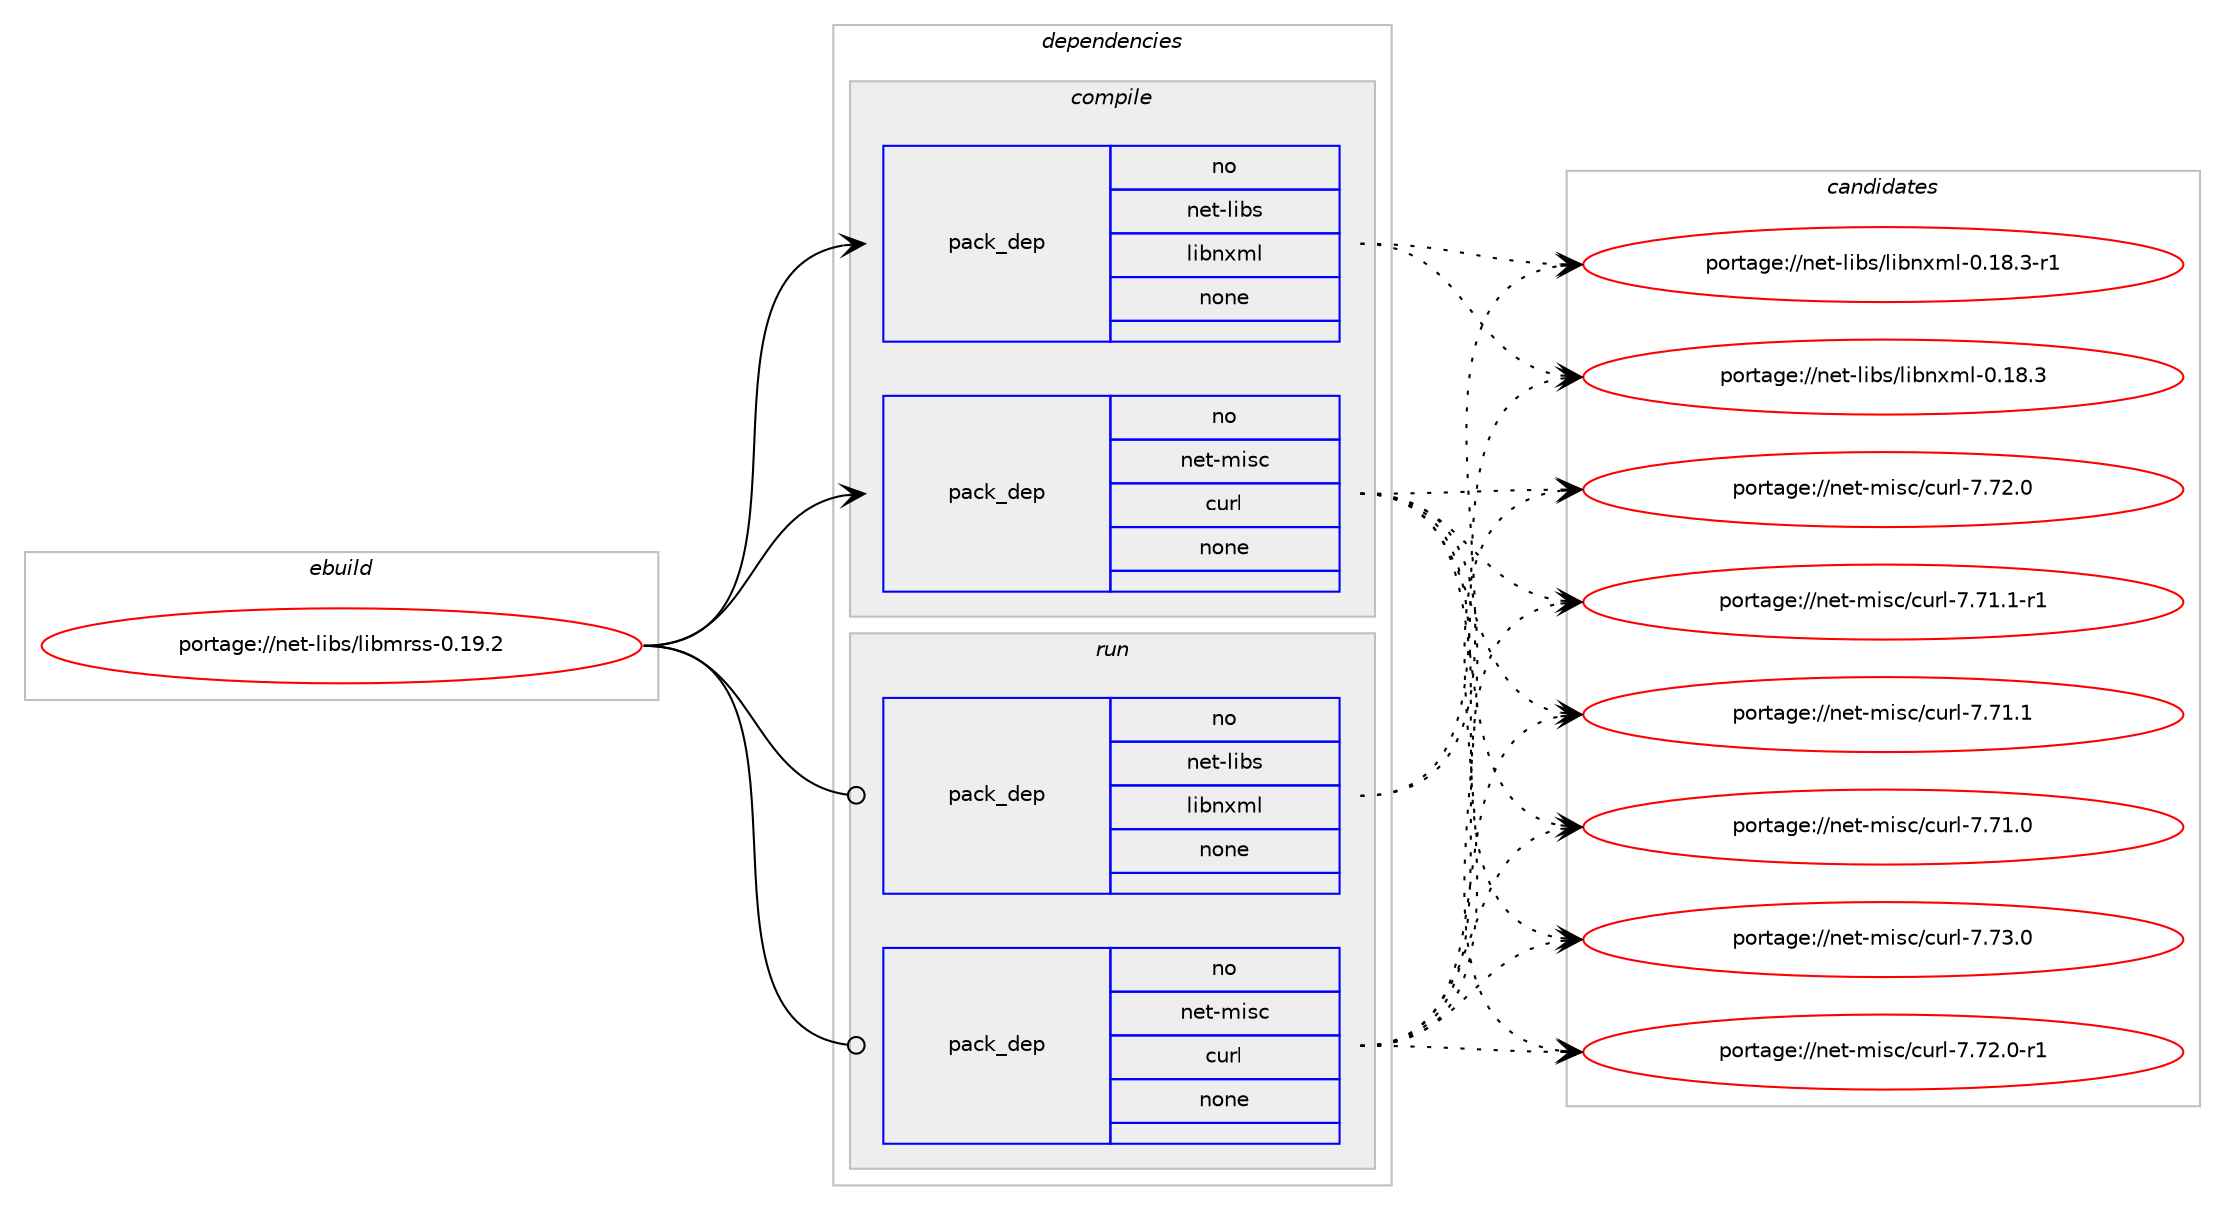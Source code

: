 digraph prolog {

# *************
# Graph options
# *************

newrank=true;
concentrate=true;
compound=true;
graph [rankdir=LR,fontname=Helvetica,fontsize=10,ranksep=1.5];#, ranksep=2.5, nodesep=0.2];
edge  [arrowhead=vee];
node  [fontname=Helvetica,fontsize=10];

# **********
# The ebuild
# **********

subgraph cluster_leftcol {
color=gray;
rank=same;
label=<<i>ebuild</i>>;
id [label="portage://net-libs/libmrss-0.19.2", color=red, width=4, href="../net-libs/libmrss-0.19.2.svg"];
}

# ****************
# The dependencies
# ****************

subgraph cluster_midcol {
color=gray;
label=<<i>dependencies</i>>;
subgraph cluster_compile {
fillcolor="#eeeeee";
style=filled;
label=<<i>compile</i>>;
subgraph pack3043 {
dependency3706 [label=<<TABLE BORDER="0" CELLBORDER="1" CELLSPACING="0" CELLPADDING="4" WIDTH="220"><TR><TD ROWSPAN="6" CELLPADDING="30">pack_dep</TD></TR><TR><TD WIDTH="110">no</TD></TR><TR><TD>net-libs</TD></TR><TR><TD>libnxml</TD></TR><TR><TD>none</TD></TR><TR><TD></TD></TR></TABLE>>, shape=none, color=blue];
}
id:e -> dependency3706:w [weight=20,style="solid",arrowhead="vee"];
subgraph pack3044 {
dependency3707 [label=<<TABLE BORDER="0" CELLBORDER="1" CELLSPACING="0" CELLPADDING="4" WIDTH="220"><TR><TD ROWSPAN="6" CELLPADDING="30">pack_dep</TD></TR><TR><TD WIDTH="110">no</TD></TR><TR><TD>net-misc</TD></TR><TR><TD>curl</TD></TR><TR><TD>none</TD></TR><TR><TD></TD></TR></TABLE>>, shape=none, color=blue];
}
id:e -> dependency3707:w [weight=20,style="solid",arrowhead="vee"];
}
subgraph cluster_compileandrun {
fillcolor="#eeeeee";
style=filled;
label=<<i>compile and run</i>>;
}
subgraph cluster_run {
fillcolor="#eeeeee";
style=filled;
label=<<i>run</i>>;
subgraph pack3045 {
dependency3708 [label=<<TABLE BORDER="0" CELLBORDER="1" CELLSPACING="0" CELLPADDING="4" WIDTH="220"><TR><TD ROWSPAN="6" CELLPADDING="30">pack_dep</TD></TR><TR><TD WIDTH="110">no</TD></TR><TR><TD>net-libs</TD></TR><TR><TD>libnxml</TD></TR><TR><TD>none</TD></TR><TR><TD></TD></TR></TABLE>>, shape=none, color=blue];
}
id:e -> dependency3708:w [weight=20,style="solid",arrowhead="odot"];
subgraph pack3046 {
dependency3709 [label=<<TABLE BORDER="0" CELLBORDER="1" CELLSPACING="0" CELLPADDING="4" WIDTH="220"><TR><TD ROWSPAN="6" CELLPADDING="30">pack_dep</TD></TR><TR><TD WIDTH="110">no</TD></TR><TR><TD>net-misc</TD></TR><TR><TD>curl</TD></TR><TR><TD>none</TD></TR><TR><TD></TD></TR></TABLE>>, shape=none, color=blue];
}
id:e -> dependency3709:w [weight=20,style="solid",arrowhead="odot"];
}
}

# **************
# The candidates
# **************

subgraph cluster_choices {
rank=same;
color=gray;
label=<<i>candidates</i>>;

subgraph choice3043 {
color=black;
nodesep=1;
choice11010111645108105981154710810598110120109108454846495646514511449 [label="portage://net-libs/libnxml-0.18.3-r1", color=red, width=4,href="../net-libs/libnxml-0.18.3-r1.svg"];
choice1101011164510810598115471081059811012010910845484649564651 [label="portage://net-libs/libnxml-0.18.3", color=red, width=4,href="../net-libs/libnxml-0.18.3.svg"];
dependency3706:e -> choice11010111645108105981154710810598110120109108454846495646514511449:w [style=dotted,weight="100"];
dependency3706:e -> choice1101011164510810598115471081059811012010910845484649564651:w [style=dotted,weight="100"];
}
subgraph choice3044 {
color=black;
nodesep=1;
choice1101011164510910511599479911711410845554655514648 [label="portage://net-misc/curl-7.73.0", color=red, width=4,href="../net-misc/curl-7.73.0.svg"];
choice11010111645109105115994799117114108455546555046484511449 [label="portage://net-misc/curl-7.72.0-r1", color=red, width=4,href="../net-misc/curl-7.72.0-r1.svg"];
choice1101011164510910511599479911711410845554655504648 [label="portage://net-misc/curl-7.72.0", color=red, width=4,href="../net-misc/curl-7.72.0.svg"];
choice11010111645109105115994799117114108455546554946494511449 [label="portage://net-misc/curl-7.71.1-r1", color=red, width=4,href="../net-misc/curl-7.71.1-r1.svg"];
choice1101011164510910511599479911711410845554655494649 [label="portage://net-misc/curl-7.71.1", color=red, width=4,href="../net-misc/curl-7.71.1.svg"];
choice1101011164510910511599479911711410845554655494648 [label="portage://net-misc/curl-7.71.0", color=red, width=4,href="../net-misc/curl-7.71.0.svg"];
dependency3707:e -> choice1101011164510910511599479911711410845554655514648:w [style=dotted,weight="100"];
dependency3707:e -> choice11010111645109105115994799117114108455546555046484511449:w [style=dotted,weight="100"];
dependency3707:e -> choice1101011164510910511599479911711410845554655504648:w [style=dotted,weight="100"];
dependency3707:e -> choice11010111645109105115994799117114108455546554946494511449:w [style=dotted,weight="100"];
dependency3707:e -> choice1101011164510910511599479911711410845554655494649:w [style=dotted,weight="100"];
dependency3707:e -> choice1101011164510910511599479911711410845554655494648:w [style=dotted,weight="100"];
}
subgraph choice3045 {
color=black;
nodesep=1;
choice11010111645108105981154710810598110120109108454846495646514511449 [label="portage://net-libs/libnxml-0.18.3-r1", color=red, width=4,href="../net-libs/libnxml-0.18.3-r1.svg"];
choice1101011164510810598115471081059811012010910845484649564651 [label="portage://net-libs/libnxml-0.18.3", color=red, width=4,href="../net-libs/libnxml-0.18.3.svg"];
dependency3708:e -> choice11010111645108105981154710810598110120109108454846495646514511449:w [style=dotted,weight="100"];
dependency3708:e -> choice1101011164510810598115471081059811012010910845484649564651:w [style=dotted,weight="100"];
}
subgraph choice3046 {
color=black;
nodesep=1;
choice1101011164510910511599479911711410845554655514648 [label="portage://net-misc/curl-7.73.0", color=red, width=4,href="../net-misc/curl-7.73.0.svg"];
choice11010111645109105115994799117114108455546555046484511449 [label="portage://net-misc/curl-7.72.0-r1", color=red, width=4,href="../net-misc/curl-7.72.0-r1.svg"];
choice1101011164510910511599479911711410845554655504648 [label="portage://net-misc/curl-7.72.0", color=red, width=4,href="../net-misc/curl-7.72.0.svg"];
choice11010111645109105115994799117114108455546554946494511449 [label="portage://net-misc/curl-7.71.1-r1", color=red, width=4,href="../net-misc/curl-7.71.1-r1.svg"];
choice1101011164510910511599479911711410845554655494649 [label="portage://net-misc/curl-7.71.1", color=red, width=4,href="../net-misc/curl-7.71.1.svg"];
choice1101011164510910511599479911711410845554655494648 [label="portage://net-misc/curl-7.71.0", color=red, width=4,href="../net-misc/curl-7.71.0.svg"];
dependency3709:e -> choice1101011164510910511599479911711410845554655514648:w [style=dotted,weight="100"];
dependency3709:e -> choice11010111645109105115994799117114108455546555046484511449:w [style=dotted,weight="100"];
dependency3709:e -> choice1101011164510910511599479911711410845554655504648:w [style=dotted,weight="100"];
dependency3709:e -> choice11010111645109105115994799117114108455546554946494511449:w [style=dotted,weight="100"];
dependency3709:e -> choice1101011164510910511599479911711410845554655494649:w [style=dotted,weight="100"];
dependency3709:e -> choice1101011164510910511599479911711410845554655494648:w [style=dotted,weight="100"];
}
}

}
